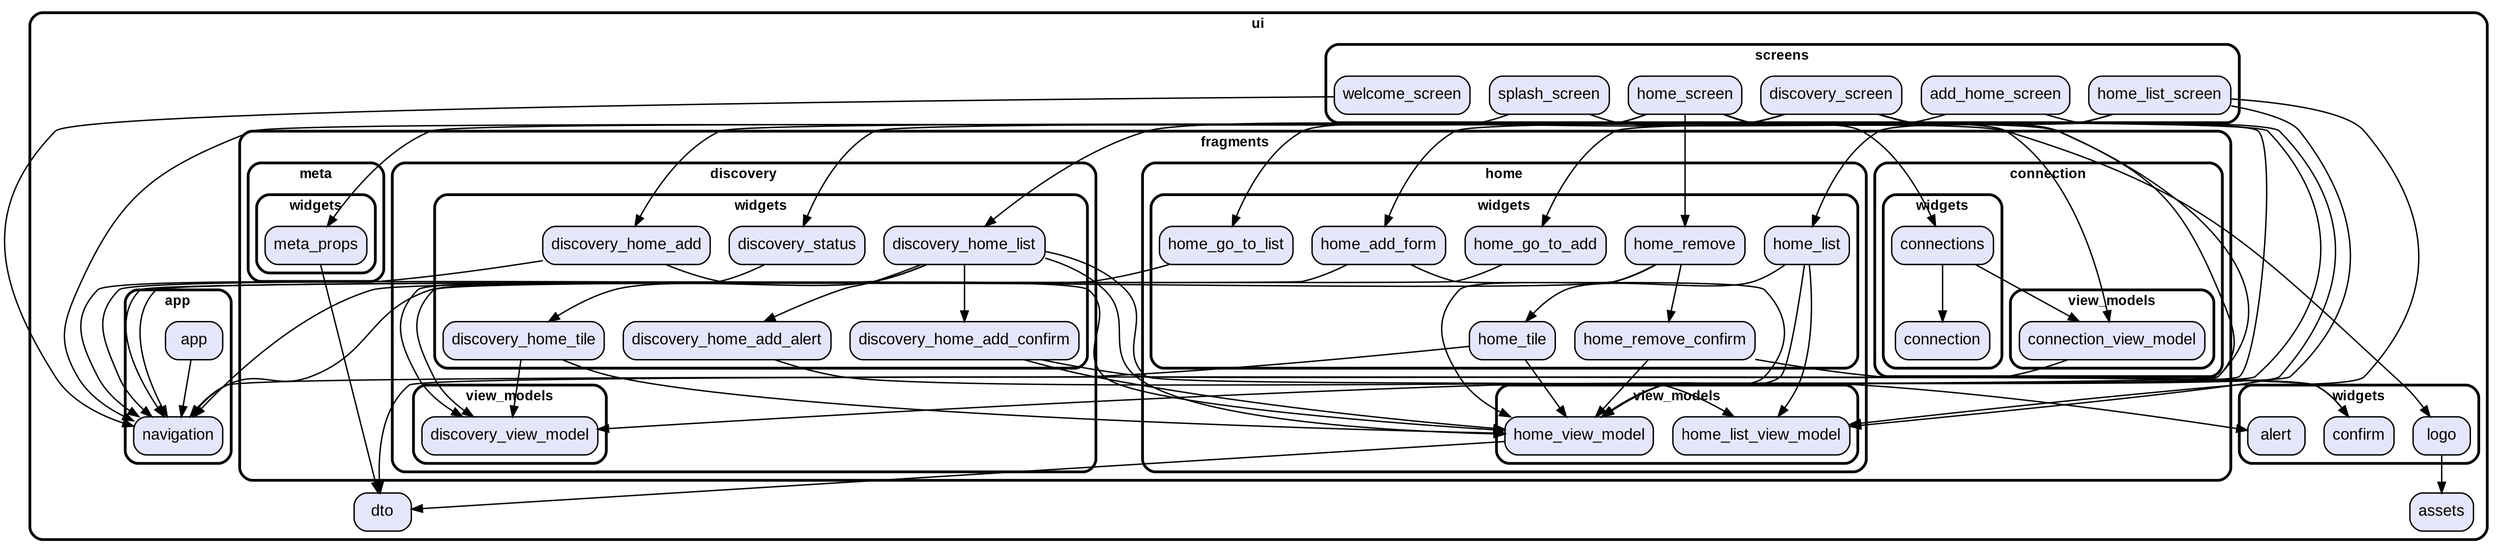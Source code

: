 digraph "" {
  graph [style=rounded fontname="Arial Black" fontsize=13 penwidth=2.6];
  node [shape=rect style="filled,rounded" fontname=Arial fontsize=15 fillcolor=Lavender penwidth=1.3];
  edge [penwidth=1.3];
  "/assets.dart" [label="assets"];
  "/fragments/home/view_models/home_view_model.dart" [label="home_view_model"];
  "/fragments/home/view_models/home_list_view_model.dart" [label="home_list_view_model"];
  "/fragments/home/widgets/home_go_to_list.dart" [label="home_go_to_list"];
  "/fragments/home/widgets/home_remove.dart" [label="home_remove"];
  "/fragments/home/widgets/home_tile.dart" [label="home_tile"];
  "/fragments/home/widgets/home_remove_confirm.dart" [label="home_remove_confirm"];
  "/fragments/home/widgets/home_add_form.dart" [label="home_add_form"];
  "/fragments/home/widgets/home_go_to_add.dart" [label="home_go_to_add"];
  "/fragments/home/widgets/home_list.dart" [label="home_list"];
  "/fragments/connection/view_models/connection_view_model.dart" [label="connection_view_model"];
  "/fragments/connection/widgets/connection.dart" [label="connection"];
  "/fragments/connection/widgets/connections.dart" [label="connections"];
  "/fragments/discovery/view_models/discovery_view_model.dart" [label="discovery_view_model"];
  "/fragments/discovery/widgets/discovery_home_add_confirm.dart" [label="discovery_home_add_confirm"];
  "/fragments/discovery/widgets/discovery_status.dart" [label="discovery_status"];
  "/fragments/discovery/widgets/discovery_home_add_alert.dart" [label="discovery_home_add_alert"];
  "/fragments/discovery/widgets/discovery_home_add.dart" [label="discovery_home_add"];
  "/fragments/discovery/widgets/discovery_home_tile.dart" [label="discovery_home_tile"];
  "/fragments/discovery/widgets/discovery_home_list.dart" [label="discovery_home_list"];
  "/fragments/meta/widgets/meta_props.dart" [label="meta_props"];
  "/app/navigation.dart" [label="navigation"];
  "/app/app.dart" [label="app"];
  "/dto.dart" [label="dto"];
  "/screens/home_list_screen.dart" [label="home_list_screen"];
  "/screens/add_home_screen.dart" [label="add_home_screen"];
  "/screens/discovery_screen.dart" [label="discovery_screen"];
  "/screens/welcome_screen.dart" [label="welcome_screen"];
  "/screens/home_screen.dart" [label="home_screen"];
  "/screens/splash_screen.dart" [label="splash_screen"];
  "/widgets/confirm.dart" [label="confirm"];
  "/widgets/logo.dart" [label="logo"];
  "/widgets/alert.dart" [label="alert"];
  subgraph "cluster~" {
    label="ui";
    "/assets.dart";
    "/dto.dart";
    subgraph "cluster~/fragments" {
      label="fragments";
      subgraph "cluster~/fragments/home" {
        label="home";
        subgraph "cluster~/fragments/home/view_models" {
          label="view_models";
          "/fragments/home/view_models/home_view_model.dart";
          "/fragments/home/view_models/home_list_view_model.dart";
        }
        subgraph "cluster~/fragments/home/widgets" {
          label="widgets";
          "/fragments/home/widgets/home_go_to_list.dart";
          "/fragments/home/widgets/home_remove.dart";
          "/fragments/home/widgets/home_tile.dart";
          "/fragments/home/widgets/home_remove_confirm.dart";
          "/fragments/home/widgets/home_add_form.dart";
          "/fragments/home/widgets/home_go_to_add.dart";
          "/fragments/home/widgets/home_list.dart";
        }
      }
      subgraph "cluster~/fragments/connection" {
        label="connection";
        subgraph "cluster~/fragments/connection/view_models" {
          label="view_models";
          "/fragments/connection/view_models/connection_view_model.dart";
        }
        subgraph "cluster~/fragments/connection/widgets" {
          label="widgets";
          "/fragments/connection/widgets/connection.dart";
          "/fragments/connection/widgets/connections.dart";
        }
      }
      subgraph "cluster~/fragments/discovery" {
        label="discovery";
        subgraph "cluster~/fragments/discovery/view_models" {
          label="view_models";
          "/fragments/discovery/view_models/discovery_view_model.dart";
        }
        subgraph "cluster~/fragments/discovery/widgets" {
          label="widgets";
          "/fragments/discovery/widgets/discovery_home_add_confirm.dart";
          "/fragments/discovery/widgets/discovery_status.dart";
          "/fragments/discovery/widgets/discovery_home_add_alert.dart";
          "/fragments/discovery/widgets/discovery_home_add.dart";
          "/fragments/discovery/widgets/discovery_home_tile.dart";
          "/fragments/discovery/widgets/discovery_home_list.dart";
        }
      }
      subgraph "cluster~/fragments/meta" {
        label="meta";
        subgraph "cluster~/fragments/meta/widgets" {
          label="widgets";
          "/fragments/meta/widgets/meta_props.dart";
        }
      }
    }
    subgraph "cluster~/app" {
      label="app";
      "/app/navigation.dart";
      "/app/app.dart";
    }
    subgraph "cluster~/screens" {
      label="screens";
      "/screens/home_list_screen.dart";
      "/screens/add_home_screen.dart";
      "/screens/discovery_screen.dart";
      "/screens/welcome_screen.dart";
      "/screens/home_screen.dart";
      "/screens/splash_screen.dart";
    }
    subgraph "cluster~/widgets" {
      label="widgets";
      "/widgets/confirm.dart";
      "/widgets/logo.dart";
      "/widgets/alert.dart";
    }
  }
  "/fragments/home/view_models/home_view_model.dart" -> "/dto.dart";
  "/fragments/home/widgets/home_go_to_list.dart" -> "/app/navigation.dart";
  "/fragments/home/widgets/home_remove.dart" -> "/app/navigation.dart";
  "/fragments/home/widgets/home_remove.dart" -> "/fragments/home/view_models/home_view_model.dart";
  "/fragments/home/widgets/home_remove.dart" -> "/fragments/home/widgets/home_remove_confirm.dart";
  "/fragments/home/widgets/home_tile.dart" -> "/app/navigation.dart";
  "/fragments/home/widgets/home_tile.dart" -> "/fragments/home/view_models/home_view_model.dart";
  "/fragments/home/widgets/home_remove_confirm.dart" -> "/fragments/home/view_models/home_view_model.dart";
  "/fragments/home/widgets/home_remove_confirm.dart" -> "/widgets/confirm.dart";
  "/fragments/home/widgets/home_add_form.dart" -> "/app/navigation.dart";
  "/fragments/home/widgets/home_add_form.dart" -> "/fragments/home/view_models/home_view_model.dart";
  "/fragments/home/widgets/home_go_to_add.dart" -> "/app/navigation.dart";
  "/fragments/home/widgets/home_list.dart" -> "/fragments/home/view_models/home_list_view_model.dart";
  "/fragments/home/widgets/home_list.dart" -> "/fragments/home/view_models/home_view_model.dart";
  "/fragments/home/widgets/home_list.dart" -> "/fragments/home/widgets/home_tile.dart";
  "/fragments/connection/view_models/connection_view_model.dart" -> "/dto.dart";
  "/fragments/connection/widgets/connections.dart" -> "/fragments/connection/view_models/connection_view_model.dart";
  "/fragments/connection/widgets/connections.dart" -> "/fragments/connection/widgets/connection.dart";
  "/fragments/discovery/widgets/discovery_home_add_confirm.dart" -> "/fragments/home/view_models/home_view_model.dart";
  "/fragments/discovery/widgets/discovery_home_add_confirm.dart" -> "/widgets/confirm.dart";
  "/fragments/discovery/widgets/discovery_status.dart" -> "/fragments/discovery/view_models/discovery_view_model.dart";
  "/fragments/discovery/widgets/discovery_home_add_alert.dart" -> "/widgets/alert.dart";
  "/fragments/discovery/widgets/discovery_home_add.dart" -> "/app/navigation.dart";
  "/fragments/discovery/widgets/discovery_home_add.dart" -> "/fragments/home/view_models/home_view_model.dart";
  "/fragments/discovery/widgets/discovery_home_tile.dart" -> "/fragments/discovery/view_models/discovery_view_model.dart";
  "/fragments/discovery/widgets/discovery_home_tile.dart" -> "/fragments/home/view_models/home_view_model.dart";
  "/fragments/discovery/widgets/discovery_home_list.dart" -> "/app/navigation.dart";
  "/fragments/discovery/widgets/discovery_home_list.dart" -> "/fragments/discovery/view_models/discovery_view_model.dart";
  "/fragments/discovery/widgets/discovery_home_list.dart" -> "/fragments/discovery/widgets/discovery_home_add_alert.dart";
  "/fragments/discovery/widgets/discovery_home_list.dart" -> "/fragments/discovery/widgets/discovery_home_add_confirm.dart";
  "/fragments/discovery/widgets/discovery_home_list.dart" -> "/fragments/discovery/widgets/discovery_home_tile.dart";
  "/fragments/discovery/widgets/discovery_home_list.dart" -> "/fragments/home/view_models/home_list_view_model.dart";
  "/fragments/discovery/widgets/discovery_home_list.dart" -> "/fragments/home/view_models/home_view_model.dart";
  "/fragments/meta/widgets/meta_props.dart" -> "/dto.dart";
  "/app/app.dart" -> "/app/navigation.dart";
  "/screens/home_list_screen.dart" -> "/fragments/home/view_models/home_list_view_model.dart";
  "/screens/home_list_screen.dart" -> "/fragments/home/view_models/home_view_model.dart";
  "/screens/home_list_screen.dart" -> "/fragments/home/widgets/home_go_to_add.dart";
  "/screens/home_list_screen.dart" -> "/fragments/home/widgets/home_list.dart";
  "/screens/add_home_screen.dart" -> "/fragments/home/view_models/home_view_model.dart";
  "/screens/add_home_screen.dart" -> "/fragments/home/widgets/home_add_form.dart";
  "/screens/discovery_screen.dart" -> "/fragments/discovery/view_models/discovery_view_model.dart";
  "/screens/discovery_screen.dart" -> "/fragments/discovery/widgets/discovery_home_add.dart";
  "/screens/discovery_screen.dart" -> "/fragments/discovery/widgets/discovery_home_list.dart";
  "/screens/discovery_screen.dart" -> "/fragments/discovery/widgets/discovery_status.dart";
  "/screens/discovery_screen.dart" -> "/fragments/home/view_models/home_list_view_model.dart";
  "/screens/discovery_screen.dart" -> "/fragments/home/view_models/home_view_model.dart";
  "/screens/welcome_screen.dart" -> "/app/navigation.dart";
  "/screens/home_screen.dart" -> "/fragments/connection/view_models/connection_view_model.dart";
  "/screens/home_screen.dart" -> "/fragments/connection/widgets/connections.dart";
  "/screens/home_screen.dart" -> "/fragments/home/view_models/home_view_model.dart";
  "/screens/home_screen.dart" -> "/fragments/home/widgets/home_go_to_list.dart";
  "/screens/home_screen.dart" -> "/fragments/home/widgets/home_remove.dart";
  "/screens/home_screen.dart" -> "/fragments/meta/widgets/meta_props.dart";
  "/screens/splash_screen.dart" -> "/app/navigation.dart";
  "/screens/splash_screen.dart" -> "/widgets/logo.dart";
  "/widgets/logo.dart" -> "/assets.dart";
}

